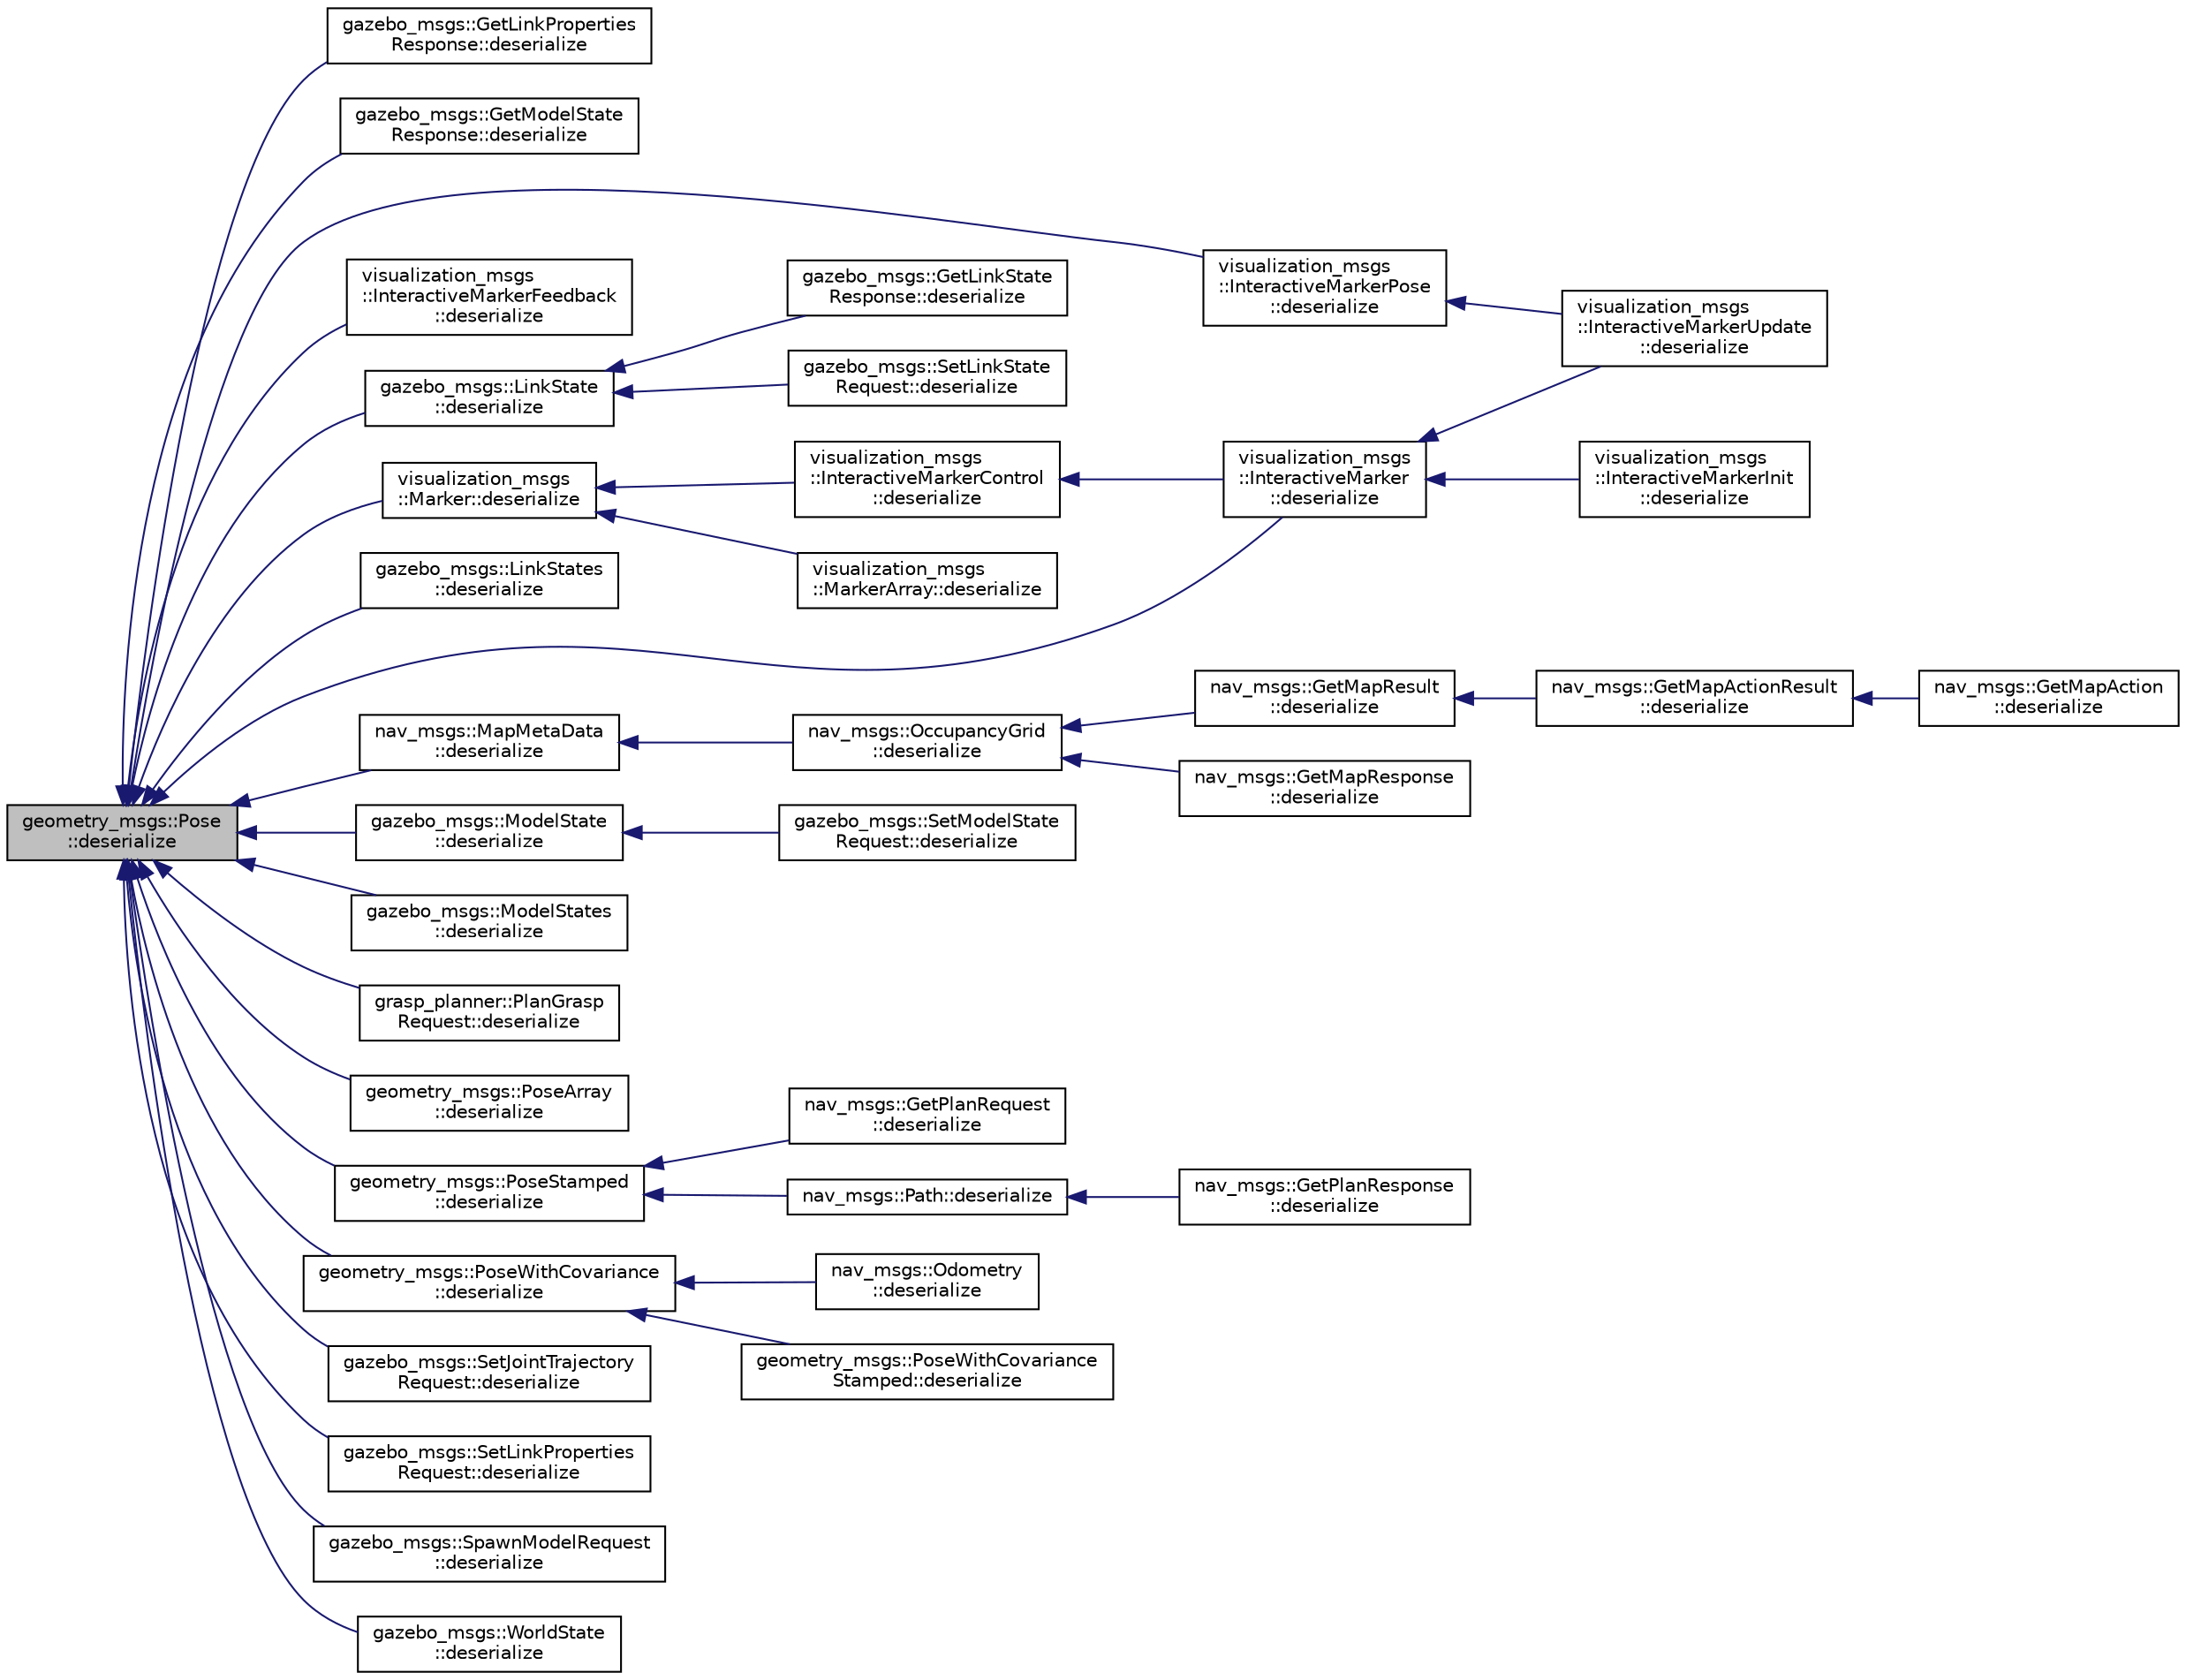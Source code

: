 digraph "geometry_msgs::Pose::deserialize"
{
  edge [fontname="Helvetica",fontsize="10",labelfontname="Helvetica",labelfontsize="10"];
  node [fontname="Helvetica",fontsize="10",shape=record];
  rankdir="LR";
  Node1 [label="geometry_msgs::Pose\l::deserialize",height=0.2,width=0.4,color="black", fillcolor="grey75", style="filled" fontcolor="black"];
  Node1 -> Node2 [dir="back",color="midnightblue",fontsize="10",style="solid",fontname="Helvetica"];
  Node2 [label="gazebo_msgs::GetLinkProperties\lResponse::deserialize",height=0.2,width=0.4,color="black", fillcolor="white", style="filled",URL="$classgazebo__msgs_1_1_get_link_properties_response.html#afc553a5aff85a23d6fd651eaeeb0f10a"];
  Node1 -> Node3 [dir="back",color="midnightblue",fontsize="10",style="solid",fontname="Helvetica"];
  Node3 [label="gazebo_msgs::GetModelState\lResponse::deserialize",height=0.2,width=0.4,color="black", fillcolor="white", style="filled",URL="$classgazebo__msgs_1_1_get_model_state_response.html#ae05203b88913fc2d103e72a0edc8f956"];
  Node1 -> Node4 [dir="back",color="midnightblue",fontsize="10",style="solid",fontname="Helvetica"];
  Node4 [label="visualization_msgs\l::InteractiveMarker\l::deserialize",height=0.2,width=0.4,color="black", fillcolor="white", style="filled",URL="$classvisualization__msgs_1_1_interactive_marker.html#a4dbc05b8f80343e2f34e1205d1ad3130"];
  Node4 -> Node5 [dir="back",color="midnightblue",fontsize="10",style="solid",fontname="Helvetica"];
  Node5 [label="visualization_msgs\l::InteractiveMarkerInit\l::deserialize",height=0.2,width=0.4,color="black", fillcolor="white", style="filled",URL="$classvisualization__msgs_1_1_interactive_marker_init.html#ae05d759b624c3690fb10325126f521a8"];
  Node4 -> Node6 [dir="back",color="midnightblue",fontsize="10",style="solid",fontname="Helvetica"];
  Node6 [label="visualization_msgs\l::InteractiveMarkerUpdate\l::deserialize",height=0.2,width=0.4,color="black", fillcolor="white", style="filled",URL="$classvisualization__msgs_1_1_interactive_marker_update.html#a3bf734f652854d1eb673406f55d38605"];
  Node1 -> Node7 [dir="back",color="midnightblue",fontsize="10",style="solid",fontname="Helvetica"];
  Node7 [label="visualization_msgs\l::InteractiveMarkerFeedback\l::deserialize",height=0.2,width=0.4,color="black", fillcolor="white", style="filled",URL="$classvisualization__msgs_1_1_interactive_marker_feedback.html#a469bb9c0ea7c4569515fc89381acef31"];
  Node1 -> Node8 [dir="back",color="midnightblue",fontsize="10",style="solid",fontname="Helvetica"];
  Node8 [label="visualization_msgs\l::InteractiveMarkerPose\l::deserialize",height=0.2,width=0.4,color="black", fillcolor="white", style="filled",URL="$classvisualization__msgs_1_1_interactive_marker_pose.html#a4d35fc2a87ceb8520760a1295178b123"];
  Node8 -> Node6 [dir="back",color="midnightblue",fontsize="10",style="solid",fontname="Helvetica"];
  Node1 -> Node9 [dir="back",color="midnightblue",fontsize="10",style="solid",fontname="Helvetica"];
  Node9 [label="gazebo_msgs::LinkState\l::deserialize",height=0.2,width=0.4,color="black", fillcolor="white", style="filled",URL="$classgazebo__msgs_1_1_link_state.html#acfa7c33be70c047b1f9ae92a3af46e99"];
  Node9 -> Node10 [dir="back",color="midnightblue",fontsize="10",style="solid",fontname="Helvetica"];
  Node10 [label="gazebo_msgs::GetLinkState\lResponse::deserialize",height=0.2,width=0.4,color="black", fillcolor="white", style="filled",URL="$classgazebo__msgs_1_1_get_link_state_response.html#a226c9b1f99f97c18fec912b1339a3896"];
  Node9 -> Node11 [dir="back",color="midnightblue",fontsize="10",style="solid",fontname="Helvetica"];
  Node11 [label="gazebo_msgs::SetLinkState\lRequest::deserialize",height=0.2,width=0.4,color="black", fillcolor="white", style="filled",URL="$classgazebo__msgs_1_1_set_link_state_request.html#a7d0bc94965f821dc378d2cc8238c1319"];
  Node1 -> Node12 [dir="back",color="midnightblue",fontsize="10",style="solid",fontname="Helvetica"];
  Node12 [label="gazebo_msgs::LinkStates\l::deserialize",height=0.2,width=0.4,color="black", fillcolor="white", style="filled",URL="$classgazebo__msgs_1_1_link_states.html#a079347ceaa85bade15e2524f51378e1f"];
  Node1 -> Node13 [dir="back",color="midnightblue",fontsize="10",style="solid",fontname="Helvetica"];
  Node13 [label="nav_msgs::MapMetaData\l::deserialize",height=0.2,width=0.4,color="black", fillcolor="white", style="filled",URL="$classnav__msgs_1_1_map_meta_data.html#a641dc341cdc06e6188502e35f28d6d2b"];
  Node13 -> Node14 [dir="back",color="midnightblue",fontsize="10",style="solid",fontname="Helvetica"];
  Node14 [label="nav_msgs::OccupancyGrid\l::deserialize",height=0.2,width=0.4,color="black", fillcolor="white", style="filled",URL="$classnav__msgs_1_1_occupancy_grid.html#ac7377fe76a859bab3626f2604e0affa0"];
  Node14 -> Node15 [dir="back",color="midnightblue",fontsize="10",style="solid",fontname="Helvetica"];
  Node15 [label="nav_msgs::GetMapResponse\l::deserialize",height=0.2,width=0.4,color="black", fillcolor="white", style="filled",URL="$classnav__msgs_1_1_get_map_response.html#a17a7ced2e63454c389e11112c2096879"];
  Node14 -> Node16 [dir="back",color="midnightblue",fontsize="10",style="solid",fontname="Helvetica"];
  Node16 [label="nav_msgs::GetMapResult\l::deserialize",height=0.2,width=0.4,color="black", fillcolor="white", style="filled",URL="$classnav__msgs_1_1_get_map_result.html#aaa64cbdbf4d7ea7316328f51d9cbc9ca"];
  Node16 -> Node17 [dir="back",color="midnightblue",fontsize="10",style="solid",fontname="Helvetica"];
  Node17 [label="nav_msgs::GetMapActionResult\l::deserialize",height=0.2,width=0.4,color="black", fillcolor="white", style="filled",URL="$classnav__msgs_1_1_get_map_action_result.html#a320c72de052c6c62c5c5970bf51c0ca1"];
  Node17 -> Node18 [dir="back",color="midnightblue",fontsize="10",style="solid",fontname="Helvetica"];
  Node18 [label="nav_msgs::GetMapAction\l::deserialize",height=0.2,width=0.4,color="black", fillcolor="white", style="filled",URL="$classnav__msgs_1_1_get_map_action.html#accd936f236c0c2eeefab8bbb54b9b35e"];
  Node1 -> Node19 [dir="back",color="midnightblue",fontsize="10",style="solid",fontname="Helvetica"];
  Node19 [label="visualization_msgs\l::Marker::deserialize",height=0.2,width=0.4,color="black", fillcolor="white", style="filled",URL="$classvisualization__msgs_1_1_marker.html#acd73840bdc20ec14874f3c1d829b8921"];
  Node19 -> Node20 [dir="back",color="midnightblue",fontsize="10",style="solid",fontname="Helvetica"];
  Node20 [label="visualization_msgs\l::InteractiveMarkerControl\l::deserialize",height=0.2,width=0.4,color="black", fillcolor="white", style="filled",URL="$classvisualization__msgs_1_1_interactive_marker_control.html#a6cd4ca7a75042816a6e24a8872ab3c80"];
  Node20 -> Node4 [dir="back",color="midnightblue",fontsize="10",style="solid",fontname="Helvetica"];
  Node19 -> Node21 [dir="back",color="midnightblue",fontsize="10",style="solid",fontname="Helvetica"];
  Node21 [label="visualization_msgs\l::MarkerArray::deserialize",height=0.2,width=0.4,color="black", fillcolor="white", style="filled",URL="$classvisualization__msgs_1_1_marker_array.html#a790020488220e9d36ee93e95098a9ca6"];
  Node1 -> Node22 [dir="back",color="midnightblue",fontsize="10",style="solid",fontname="Helvetica"];
  Node22 [label="gazebo_msgs::ModelState\l::deserialize",height=0.2,width=0.4,color="black", fillcolor="white", style="filled",URL="$classgazebo__msgs_1_1_model_state.html#a8cc94b714a447408946eae4284fc7d28"];
  Node22 -> Node23 [dir="back",color="midnightblue",fontsize="10",style="solid",fontname="Helvetica"];
  Node23 [label="gazebo_msgs::SetModelState\lRequest::deserialize",height=0.2,width=0.4,color="black", fillcolor="white", style="filled",URL="$classgazebo__msgs_1_1_set_model_state_request.html#aab514ff3681b6f4c8ba7d064aa9e352d"];
  Node1 -> Node24 [dir="back",color="midnightblue",fontsize="10",style="solid",fontname="Helvetica"];
  Node24 [label="gazebo_msgs::ModelStates\l::deserialize",height=0.2,width=0.4,color="black", fillcolor="white", style="filled",URL="$classgazebo__msgs_1_1_model_states.html#a194c754aeb7c6ce86701981974e3f75d"];
  Node1 -> Node25 [dir="back",color="midnightblue",fontsize="10",style="solid",fontname="Helvetica"];
  Node25 [label="grasp_planner::PlanGrasp\lRequest::deserialize",height=0.2,width=0.4,color="black", fillcolor="white", style="filled",URL="$classgrasp__planner_1_1_plan_grasp_request.html#a745e67773cabf15a783ab75f0ad740b9"];
  Node1 -> Node26 [dir="back",color="midnightblue",fontsize="10",style="solid",fontname="Helvetica"];
  Node26 [label="geometry_msgs::PoseArray\l::deserialize",height=0.2,width=0.4,color="black", fillcolor="white", style="filled",URL="$classgeometry__msgs_1_1_pose_array.html#a5fe521e72a8c570d7c42d63d3332b849"];
  Node1 -> Node27 [dir="back",color="midnightblue",fontsize="10",style="solid",fontname="Helvetica"];
  Node27 [label="geometry_msgs::PoseStamped\l::deserialize",height=0.2,width=0.4,color="black", fillcolor="white", style="filled",URL="$classgeometry__msgs_1_1_pose_stamped.html#a5ece3f27129d8ccbf25566e8296e81e9"];
  Node27 -> Node28 [dir="back",color="midnightblue",fontsize="10",style="solid",fontname="Helvetica"];
  Node28 [label="nav_msgs::GetPlanRequest\l::deserialize",height=0.2,width=0.4,color="black", fillcolor="white", style="filled",URL="$classnav__msgs_1_1_get_plan_request.html#a1229c9779ea9731856cf27d6954ec029"];
  Node27 -> Node29 [dir="back",color="midnightblue",fontsize="10",style="solid",fontname="Helvetica"];
  Node29 [label="nav_msgs::Path::deserialize",height=0.2,width=0.4,color="black", fillcolor="white", style="filled",URL="$classnav__msgs_1_1_path.html#a7e829619cd94cd99e564242e6f6309a0"];
  Node29 -> Node30 [dir="back",color="midnightblue",fontsize="10",style="solid",fontname="Helvetica"];
  Node30 [label="nav_msgs::GetPlanResponse\l::deserialize",height=0.2,width=0.4,color="black", fillcolor="white", style="filled",URL="$classnav__msgs_1_1_get_plan_response.html#a8d4d9085ddf8be24b844b5709a98b250"];
  Node1 -> Node31 [dir="back",color="midnightblue",fontsize="10",style="solid",fontname="Helvetica"];
  Node31 [label="geometry_msgs::PoseWithCovariance\l::deserialize",height=0.2,width=0.4,color="black", fillcolor="white", style="filled",URL="$classgeometry__msgs_1_1_pose_with_covariance.html#a2e5d1641333a1e2ea5f66f93e35e0a42"];
  Node31 -> Node32 [dir="back",color="midnightblue",fontsize="10",style="solid",fontname="Helvetica"];
  Node32 [label="nav_msgs::Odometry\l::deserialize",height=0.2,width=0.4,color="black", fillcolor="white", style="filled",URL="$classnav__msgs_1_1_odometry.html#aaefa661742290aec7ce52e6144f41c59"];
  Node31 -> Node33 [dir="back",color="midnightblue",fontsize="10",style="solid",fontname="Helvetica"];
  Node33 [label="geometry_msgs::PoseWithCovariance\lStamped::deserialize",height=0.2,width=0.4,color="black", fillcolor="white", style="filled",URL="$classgeometry__msgs_1_1_pose_with_covariance_stamped.html#a0b3376b0a2b82065e8bc7f7499dc80e4"];
  Node1 -> Node34 [dir="back",color="midnightblue",fontsize="10",style="solid",fontname="Helvetica"];
  Node34 [label="gazebo_msgs::SetJointTrajectory\lRequest::deserialize",height=0.2,width=0.4,color="black", fillcolor="white", style="filled",URL="$classgazebo__msgs_1_1_set_joint_trajectory_request.html#a2ca1cb01c6b141a741ce44d10006a820"];
  Node1 -> Node35 [dir="back",color="midnightblue",fontsize="10",style="solid",fontname="Helvetica"];
  Node35 [label="gazebo_msgs::SetLinkProperties\lRequest::deserialize",height=0.2,width=0.4,color="black", fillcolor="white", style="filled",URL="$classgazebo__msgs_1_1_set_link_properties_request.html#a95a291976f2990ea8de68f3502e45676"];
  Node1 -> Node36 [dir="back",color="midnightblue",fontsize="10",style="solid",fontname="Helvetica"];
  Node36 [label="gazebo_msgs::SpawnModelRequest\l::deserialize",height=0.2,width=0.4,color="black", fillcolor="white", style="filled",URL="$classgazebo__msgs_1_1_spawn_model_request.html#a74a1fc3f025ffa4200d5dc197214522b"];
  Node1 -> Node37 [dir="back",color="midnightblue",fontsize="10",style="solid",fontname="Helvetica"];
  Node37 [label="gazebo_msgs::WorldState\l::deserialize",height=0.2,width=0.4,color="black", fillcolor="white", style="filled",URL="$classgazebo__msgs_1_1_world_state.html#aee7f98a6e35cf3c1c110e447fe4a907f"];
}
